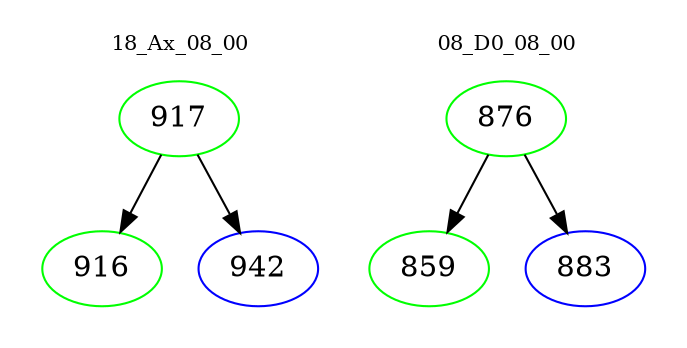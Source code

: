 digraph{
subgraph cluster_0 {
color = white
label = "18_Ax_08_00";
fontsize=10;
T0_917 [label="917", color="green"]
T0_917 -> T0_916 [color="black"]
T0_916 [label="916", color="green"]
T0_917 -> T0_942 [color="black"]
T0_942 [label="942", color="blue"]
}
subgraph cluster_1 {
color = white
label = "08_D0_08_00";
fontsize=10;
T1_876 [label="876", color="green"]
T1_876 -> T1_859 [color="black"]
T1_859 [label="859", color="green"]
T1_876 -> T1_883 [color="black"]
T1_883 [label="883", color="blue"]
}
}
